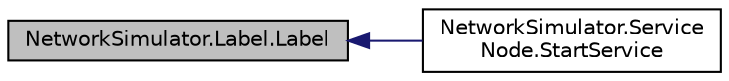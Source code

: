 digraph "NetworkSimulator.Label.Label"
{
  edge [fontname="Helvetica",fontsize="10",labelfontname="Helvetica",labelfontsize="10"];
  node [fontname="Helvetica",fontsize="10",shape=record];
  rankdir="LR";
  Node1 [label="NetworkSimulator.Label.Label",height=0.2,width=0.4,color="black", fillcolor="grey75", style="filled", fontcolor="black"];
  Node1 -> Node2 [dir="back",color="midnightblue",fontsize="10",style="solid",fontname="Helvetica"];
  Node2 [label="NetworkSimulator.Service\lNode.StartService",height=0.2,width=0.4,color="black", fillcolor="white", style="filled",URL="$class_network_simulator_1_1_service_node.html#a16e3b098c0c8b3e08288c49078d5b1a5",tooltip="Берет фрагмент из очереди и начинает его обслуживание "];
}
